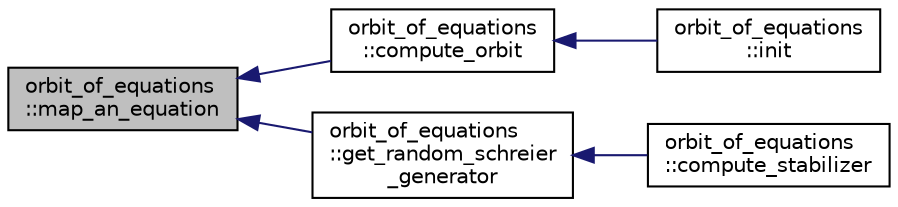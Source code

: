 digraph "orbit_of_equations::map_an_equation"
{
  edge [fontname="Helvetica",fontsize="10",labelfontname="Helvetica",labelfontsize="10"];
  node [fontname="Helvetica",fontsize="10",shape=record];
  rankdir="LR";
  Node345 [label="orbit_of_equations\l::map_an_equation",height=0.2,width=0.4,color="black", fillcolor="grey75", style="filled", fontcolor="black"];
  Node345 -> Node346 [dir="back",color="midnightblue",fontsize="10",style="solid",fontname="Helvetica"];
  Node346 [label="orbit_of_equations\l::compute_orbit",height=0.2,width=0.4,color="black", fillcolor="white", style="filled",URL="$dd/d23/classorbit__of__equations.html#a2480fe1fbd00783f0bdaee6019a24b13"];
  Node346 -> Node347 [dir="back",color="midnightblue",fontsize="10",style="solid",fontname="Helvetica"];
  Node347 [label="orbit_of_equations\l::init",height=0.2,width=0.4,color="black", fillcolor="white", style="filled",URL="$dd/d23/classorbit__of__equations.html#a2b96b10845d73e9a5565a040703f740e"];
  Node345 -> Node348 [dir="back",color="midnightblue",fontsize="10",style="solid",fontname="Helvetica"];
  Node348 [label="orbit_of_equations\l::get_random_schreier\l_generator",height=0.2,width=0.4,color="black", fillcolor="white", style="filled",URL="$dd/d23/classorbit__of__equations.html#a7c047be29a86d0afa0278750182c4617"];
  Node348 -> Node349 [dir="back",color="midnightblue",fontsize="10",style="solid",fontname="Helvetica"];
  Node349 [label="orbit_of_equations\l::compute_stabilizer",height=0.2,width=0.4,color="black", fillcolor="white", style="filled",URL="$dd/d23/classorbit__of__equations.html#ae91b1fc7aaed29d4cd3ece65d39eb300"];
}
